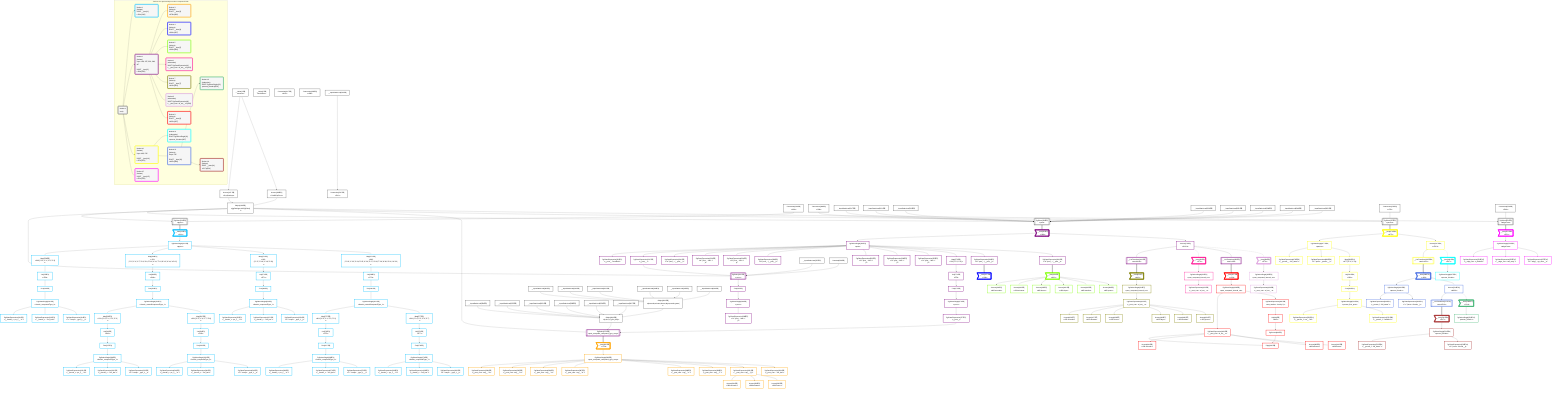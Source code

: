 graph TD
    classDef path fill:#eee,stroke:#000,color:#000
    classDef plan fill:#fff,stroke-width:3px,color:#000
    classDef itemplan fill:#fff,stroke-width:6px,color:#000
    classDef sideeffectplan fill:#f00,stroke-width:6px,color:#000
    classDef bucket fill:#f6f6f6,color:#000,stroke-width:6px,text-align:left


    %% define steps
    __Value3["__Value[3∈0]<br />ᐸcontextᐳ"]:::plan
    __Value5["__Value[5∈0]<br />ᐸrootValueᐳ"]:::plan
    Access197["Access[197∈0]<br />ᐸ3.pgSettingsᐳ"]:::plan
    Access198["Access[198∈0]<br />ᐸ3.withPgClientᐳ"]:::plan
    Object199["Object[199∈0]<br />ᐸ{pgSettings,withPgClient}ᐳ"]:::plan
    Connection200["Connection[200∈0]<br />ᐸ196ᐳ"]:::plan
    PgSelect201[["PgSelect[201∈0]<br />ᐸtypesᐳ"]]:::plan
    __Item202>"__Item[202∈1]<br />ᐸ201ᐳ"]:::itemplan
    PgSelectSingle203["PgSelectSingle[203∈1]<br />ᐸtypesᐳ"]:::plan
    Map558["Map[558∈1]<br />ᐸ203:{”0”:0,”1”:1,”2”:2,”3”:3}ᐳ"]:::plan
    List559["List[559∈1]<br />ᐸ558ᐳ"]:::plan
    First209["First[209∈1]"]:::plan
    PgSelectSingle210["PgSelectSingle[210∈1]<br />ᐸfrmcdc_compoundType_1ᐳ"]:::plan
    PgClassExpression211["PgClassExpression[211∈1]<br />ᐸ__frmcdc_c...pe_1__.”a”ᐳ"]:::plan
    PgClassExpression212["PgClassExpression[212∈1]<br />ᐸ__frmcdc_c....”foo_bar”ᐳ"]:::plan
    PgClassExpression214["PgClassExpression[214∈1]<br />ᐸ”c”.”compo..._type_1__)ᐳ"]:::plan
    Map568["Map[568∈1]<br />ᐸ203:{”0”:5,”1”:6,”2”:7,”3”:8,”4”:9,”5”:10,”6”:11,”7”:12,”8”:13,”9”:14,”10”:15}ᐳ"]:::plan
    List569["List[569∈1]<br />ᐸ568ᐳ"]:::plan
    First220["First[220∈1]"]:::plan
    PgSelectSingle221["PgSelectSingle[221∈1]<br />ᐸfrmcdc_nestedCompoundType_1ᐳ"]:::plan
    Map562["Map[562∈1]<br />ᐸ221:{”0”:0,”1”:1,”2”:2,”3”:3}ᐳ"]:::plan
    List563["List[563∈1]<br />ᐸ562ᐳ"]:::plan
    First227["First[227∈1]"]:::plan
    PgSelectSingle228["PgSelectSingle[228∈1]<br />ᐸfrmcdc_compoundType_1ᐳ"]:::plan
    PgClassExpression229["PgClassExpression[229∈1]<br />ᐸ__frmcdc_c...pe_1__.”a”ᐳ"]:::plan
    PgClassExpression230["PgClassExpression[230∈1]<br />ᐸ__frmcdc_c....”foo_bar”ᐳ"]:::plan
    PgClassExpression232["PgClassExpression[232∈1]<br />ᐸ”c”.”compo..._type_1__)ᐳ"]:::plan
    Map565["Map[565∈1]<br />ᐸ221:{”0”:5,”1”:6,”2”:7,”3”:8}ᐳ"]:::plan
    List566["List[566∈1]<br />ᐸ565ᐳ"]:::plan
    First238["First[238∈1]"]:::plan
    PgSelectSingle239["PgSelectSingle[239∈1]<br />ᐸfrmcdc_compoundType_1ᐳ"]:::plan
    PgClassExpression240["PgClassExpression[240∈1]<br />ᐸ__frmcdc_c...pe_1__.”a”ᐳ"]:::plan
    PgClassExpression241["PgClassExpression[241∈1]<br />ᐸ__frmcdc_c....”foo_bar”ᐳ"]:::plan
    PgClassExpression243["PgClassExpression[243∈1]<br />ᐸ”c”.”compo..._type_1__)ᐳ"]:::plan
    Map571["Map[571∈1]<br />ᐸ203:{”0”:17,”1”:18,”2”:19,”3”:20}ᐳ"]:::plan
    List572["List[572∈1]<br />ᐸ571ᐳ"]:::plan
    First249["First[249∈1]"]:::plan
    PgSelectSingle250["PgSelectSingle[250∈1]<br />ᐸfrmcdc_compoundType_1ᐳ"]:::plan
    PgClassExpression251["PgClassExpression[251∈1]<br />ᐸ__frmcdc_c...pe_1__.”a”ᐳ"]:::plan
    PgClassExpression252["PgClassExpression[252∈1]<br />ᐸ__frmcdc_c....”foo_bar”ᐳ"]:::plan
    PgClassExpression254["PgClassExpression[254∈1]<br />ᐸ”c”.”compo..._type_1__)ᐳ"]:::plan
    Map579["Map[579∈1]<br />ᐸ203:{”0”:22,”1”:23,”2”:24,”3”:25,”4”:26,”5”:27,”6”:28,”7”:29,”8”:30,”9”:31,”10”:32}ᐳ"]:::plan
    List580["List[580∈1]<br />ᐸ579ᐳ"]:::plan
    First260["First[260∈1]"]:::plan
    PgSelectSingle261["PgSelectSingle[261∈1]<br />ᐸfrmcdc_nestedCompoundType_1ᐳ"]:::plan
    Map575["Map[575∈1]<br />ᐸ261:{”0”:0,”1”:1,”2”:2,”3”:3}ᐳ"]:::plan
    List576["List[576∈1]<br />ᐸ575ᐳ"]:::plan
    First267["First[267∈1]"]:::plan
    PgSelectSingle268["PgSelectSingle[268∈1]<br />ᐸfrmcdc_compoundType_1ᐳ"]:::plan
    PgClassExpression269["PgClassExpression[269∈1]<br />ᐸ__frmcdc_c...pe_1__.”a”ᐳ"]:::plan
    PgClassExpression270["PgClassExpression[270∈1]<br />ᐸ__frmcdc_c....”foo_bar”ᐳ"]:::plan
    PgClassExpression272["PgClassExpression[272∈1]<br />ᐸ”c”.”compo..._type_1__)ᐳ"]:::plan
    Map577["Map[577∈1]<br />ᐸ261:{”0”:4,”1”:5,”2”:6,”3”:7}ᐳ"]:::plan
    List578["List[578∈1]<br />ᐸ577ᐳ"]:::plan
    First278["First[278∈1]"]:::plan
    PgSelectSingle279["PgSelectSingle[279∈1]<br />ᐸfrmcdc_compoundType_1ᐳ"]:::plan
    PgClassExpression280["PgClassExpression[280∈1]<br />ᐸ__frmcdc_c...pe_1__.”a”ᐳ"]:::plan
    PgClassExpression281["PgClassExpression[281∈1]<br />ᐸ__frmcdc_c....”foo_bar”ᐳ"]:::plan
    PgClassExpression283["PgClassExpression[283∈1]<br />ᐸ”c”.”compo..._type_1__)ᐳ"]:::plan
    Connection308["Connection[308∈0]<br />ᐸ304ᐳ"]:::plan
    __InputStaticLeaf317["__InputStaticLeaf[317∈0]"]:::plan
    __InputStaticLeaf321["__InputStaticLeaf[321∈0]"]:::plan
    __InputStaticLeaf322["__InputStaticLeaf[322∈0]"]:::plan
    __InputStaticLeaf329["__InputStaticLeaf[329∈0]"]:::plan
    __InputStaticLeaf333["__InputStaticLeaf[333∈0]"]:::plan
    __InputStaticLeaf334["__InputStaticLeaf[334∈0]"]:::plan
    __InputStaticLeaf349["__InputStaticLeaf[349∈0]"]:::plan
    __InputStaticLeaf350["__InputStaticLeaf[350∈0]"]:::plan
    PgSelect309[["PgSelect[309∈0]<br />ᐸpostᐳ"]]:::plan
    __Item310>"__Item[310∈2]<br />ᐸ309ᐳ"]:::itemplan
    PgSelectSingle311["PgSelectSingle[311∈2]<br />ᐸpostᐳ"]:::plan
    PgClassExpression312["PgClassExpression[312∈2]<br />ᐸ__post__.”headline”ᐳ"]:::plan
    PgClassExpression315["PgClassExpression[315∈2]<br />ᐸ__post__ᐳ"]:::plan
    PgClassExpression316["PgClassExpression[316∈2]<br />ᐸ”a”.”post_...(__post__)ᐳ"]:::plan
    PgClassExpression320["PgClassExpression[320∈2]<br />ᐸ”a”.”post_...lder! */<br />)ᐳ"]:::plan
    PgClassExpression324["PgClassExpression[324∈2]<br />ᐸ”a”.”post_...lder! */<br />)ᐳ"]:::plan
    PgClassExpression328["PgClassExpression[328∈2]<br />ᐸ”a”.”post_...(__post__)ᐳ"]:::plan
    PgClassExpression332["PgClassExpression[332∈2]<br />ᐸ”a”.”post_...lder! */<br />)ᐳ"]:::plan
    PgClassExpression336["PgClassExpression[336∈2]<br />ᐸ”a”.”post_...lder! */<br />)ᐳ"]:::plan
    __InputStaticLeaf337["__InputStaticLeaf[337∈0]"]:::plan
    Constant339["Constant[339∈0]"]:::plan
    PgSelect341[["PgSelect[341∈2]<br />ᐸpostᐳ"]]:::plan
    First345["First[345∈2]"]:::plan
    PgSelectSingle346["PgSelectSingle[346∈2]<br />ᐸpostᐳ"]:::plan
    PgClassExpression348["PgClassExpression[348∈2]<br />ᐸ”a”.”post_...lder! */<br />)ᐳ"]:::plan
    PgClassExpression352["PgClassExpression[352∈2]<br />ᐸ”a”.”post_...lder! */<br />)ᐳ"]:::plan
    __InputStaticLeaf354["__InputStaticLeaf[354∈0]"]:::plan
    __InputStaticLeaf355["__InputStaticLeaf[355∈0]"]:::plan
    __InputStaticLeaf356["__InputStaticLeaf[356∈0]"]:::plan
    __InputStaticLeaf358["__InputStaticLeaf[358∈0]"]:::plan
    __InputStaticLeaf359["__InputStaticLeaf[359∈0]"]:::plan
    __InputStaticLeaf361["__InputStaticLeaf[361∈0]"]:::plan
    __InputStaticLeaf362["__InputStaticLeaf[362∈0]"]:::plan
    __InputStaticLeaf363["__InputStaticLeaf[363∈0]"]:::plan
    __InputStaticLeaf364["__InputStaticLeaf[364∈0]"]:::plan
    __InputStaticLeaf365["__InputStaticLeaf[365∈0]"]:::plan
    __InputStaticLeaf366["__InputStaticLeaf[366∈0]"]:::plan
    __InputStaticLeaf367["__InputStaticLeaf[367∈0]"]:::plan
    Object369["Object[369∈0]<br />ᐸ{seconds,minutes,hours,days,months,years}ᐳ"]:::plan
    Object368["Object[368∈0]<br />ᐸ{a,b,c,e,f,g,foo_bar}ᐳ"]:::plan
    Map573["Map[573∈2]<br />ᐸ311:{”0”:3,”1”:4}ᐳ"]:::plan
    List574["List[574∈2]<br />ᐸ573ᐳ"]:::plan
    First375["First[375∈2]"]:::plan
    PgSelectSingle376["PgSelectSingle[376∈2]<br />ᐸpostᐳ"]:::plan
    PgClassExpression377["PgClassExpression[377∈2]<br />ᐸ__post__ᐳ"]:::plan
    PgSelect378[["PgSelect[378∈2]<br />ᐸpost_computed_compound_type_arrayᐳ"]]:::plan
    __Item382>"__Item[382∈3]<br />ᐸ378ᐳ"]:::itemplan
    PgSelectSingle383["PgSelectSingle[383∈3]<br />ᐸpost_computed_compound_type_arrayᐳ"]:::plan
    PgClassExpression384["PgClassExpression[384∈3]<br />ᐸ__post_com...rray__.”a”ᐳ"]:::plan
    PgClassExpression385["PgClassExpression[385∈3]<br />ᐸ__post_com...rray__.”b”ᐳ"]:::plan
    PgClassExpression386["PgClassExpression[386∈3]<br />ᐸ__post_com...rray__.”c”ᐳ"]:::plan
    PgClassExpression387["PgClassExpression[387∈3]<br />ᐸ__post_com...rray__.”d”ᐳ"]:::plan
    PgClassExpression388["PgClassExpression[388∈3]<br />ᐸ__post_com...rray__.”e”ᐳ"]:::plan
    PgClassExpression389["PgClassExpression[389∈3]<br />ᐸ__post_com...rray__.”f”ᐳ"]:::plan
    PgClassExpression390["PgClassExpression[390∈3]<br />ᐸ__post_com...rray__.”g”ᐳ"]:::plan
    Access391["Access[391∈3]<br />ᐸ390.secondsᐳ"]:::plan
    Access392["Access[392∈3]<br />ᐸ390.minutesᐳ"]:::plan
    Access393["Access[393∈3]<br />ᐸ390.hoursᐳ"]:::plan
    PgClassExpression394["PgClassExpression[394∈3]<br />ᐸ__post_com....”foo_bar”ᐳ"]:::plan
    PgClassExpression396["PgClassExpression[396∈2]<br />ᐸ”a”.”post_...(__post__)ᐳ"]:::plan
    __Item397>"__Item[397∈4]<br />ᐸ396ᐳ"]:::itemplan
    PgClassExpression399["PgClassExpression[399∈2]<br />ᐸ”a”.”post_...(__post__)ᐳ"]:::plan
    __Item400>"__Item[400∈5]<br />ᐸ399ᐳ"]:::itemplan
    Access401["Access[401∈5]<br />ᐸ400.secondsᐳ"]:::plan
    Access402["Access[402∈5]<br />ᐸ400.minutesᐳ"]:::plan
    Access403["Access[403∈5]<br />ᐸ400.hoursᐳ"]:::plan
    Access404["Access[404∈5]<br />ᐸ400.daysᐳ"]:::plan
    Access405["Access[405∈5]<br />ᐸ400.monthsᐳ"]:::plan
    Access406["Access[406∈5]<br />ᐸ400.yearsᐳ"]:::plan
    Connection417["Connection[417∈0]<br />ᐸ413ᐳ"]:::plan
    Access570["Access[570∈2]<br />ᐸ310.0ᐳ"]:::plan
    __ListTransform419[["__ListTransform[419∈2]<br />ᐸeach:418ᐳ"]]:::plan
    __Item420>"__Item[420∈6]<br />ᐸ570ᐳ"]:::itemplan
    PgSelectSingle421["PgSelectSingle[421∈6]<br />ᐸpost_computed_interval_setᐳ"]:::plan
    PgClassExpression422["PgClassExpression[422∈6]<br />ᐸ__post_com...al_set__.vᐳ"]:::plan
    __Item423>"__Item[423∈7]<br />ᐸ419ᐳ"]:::itemplan
    PgSelectSingle424["PgSelectSingle[424∈7]<br />ᐸpost_computed_interval_setᐳ"]:::plan
    PgClassExpression425["PgClassExpression[425∈7]<br />ᐸ__post_com...al_set__.vᐳ"]:::plan
    Access426["Access[426∈7]<br />ᐸ425.secondsᐳ"]:::plan
    Access427["Access[427∈7]<br />ᐸ425.minutesᐳ"]:::plan
    Access428["Access[428∈7]<br />ᐸ425.hoursᐳ"]:::plan
    Access429["Access[429∈7]<br />ᐸ425.daysᐳ"]:::plan
    Access430["Access[430∈7]<br />ᐸ425.monthsᐳ"]:::plan
    Access431["Access[431∈7]<br />ᐸ425.yearsᐳ"]:::plan
    __ListTransform433[["__ListTransform[433∈2]<br />ᐸeach:432ᐳ"]]:::plan
    __Item434>"__Item[434∈8]<br />ᐸ570ᐳ"]:::itemplan
    PgSelectSingle435["PgSelectSingle[435∈8]<br />ᐸpost_computed_interval_setᐳ"]:::plan
    PgClassExpression436["PgClassExpression[436∈8]<br />ᐸ__post_com...al_set__.vᐳ"]:::plan
    __Item437>"__Item[437∈9]<br />ᐸ433ᐳ"]:::itemplan
    PgSelectSingle438["PgSelectSingle[438∈9]<br />ᐸpost_computed_interval_setᐳ"]:::plan
    PgClassExpression439["PgClassExpression[439∈9]<br />ᐸ__post_com...al_set__.vᐳ"]:::plan
    PgClassExpression445["PgClassExpression[445∈9]<br />ᐸrow_number...tion by 1)ᐳ"]:::plan
    List446["List[446∈9]<br />ᐸ445ᐳ"]:::plan
    PgCursor444["PgCursor[444∈9]"]:::plan
    Edge440["Edge[440∈9]"]:::plan
    Access441["Access[441∈9]<br />ᐸ439.secondsᐳ"]:::plan
    Access442["Access[442∈9]<br />ᐸ439.minutesᐳ"]:::plan
    Access443["Access[443∈9]<br />ᐸ439.hoursᐳ"]:::plan
    Connection474["Connection[474∈0]<br />ᐸ470ᐳ"]:::plan
    PgSelect475[["PgSelect[475∈0]<br />ᐸpersonᐳ"]]:::plan
    __Item476>"__Item[476∈10]<br />ᐸ475ᐳ"]:::itemplan
    PgSelectSingle477["PgSelectSingle[477∈10]<br />ᐸpersonᐳ"]:::plan
    PgClassExpression478["PgClassExpression[478∈10]<br />ᐸ__person__...full_name”ᐳ"]:::plan
    PgClassExpression480["PgClassExpression[480∈10]<br />ᐸ”c”.”perso..._person__)ᐳ"]:::plan
    Connection493["Connection[493∈0]<br />ᐸ489ᐳ"]:::plan
    Access567["Access[567∈10]<br />ᐸ476.2ᐳ"]:::plan
    __ListTransform495[["__ListTransform[495∈10]<br />ᐸeach:494ᐳ"]]:::plan
    __Item496>"__Item[496∈11]<br />ᐸ567ᐳ"]:::itemplan
    PgSelectSingle497["PgSelectSingle[497∈11]<br />ᐸperson_friendsᐳ"]:::plan
    __Item498>"__Item[498∈12]<br />ᐸ495ᐳ"]:::itemplan
    PgSelectSingle499["PgSelectSingle[499∈12]<br />ᐸperson_friendsᐳ"]:::plan
    PgClassExpression500["PgClassExpression[500∈12]<br />ᐸ__person_f...full_name”ᐳ"]:::plan
    PgClassExpression502["PgClassExpression[502∈12]<br />ᐸ”c”.”perso...friends__)ᐳ"]:::plan
    __InputStaticLeaf503["__InputStaticLeaf[503∈0]"]:::plan
    Connection515["Connection[515∈0]<br />ᐸ511ᐳ"]:::plan
    Access564["Access[564∈12]<br />ᐸ498.0ᐳ"]:::plan
    __ListTransform517[["__ListTransform[517∈12]<br />ᐸeach:516ᐳ"]]:::plan
    __Item518>"__Item[518∈13]<br />ᐸ564ᐳ"]:::itemplan
    PgSelectSingle519["PgSelectSingle[519∈13]<br />ᐸperson_friendsᐳ"]:::plan
    __Item520>"__Item[520∈14]<br />ᐸ517ᐳ"]:::itemplan
    PgSelectSingle521["PgSelectSingle[521∈14]<br />ᐸperson_friendsᐳ"]:::plan
    PgClassExpression522["PgClassExpression[522∈14]<br />ᐸ__person_f...full_name”ᐳ"]:::plan
    PgClassExpression524["PgClassExpression[524∈14]<br />ᐸ”c”.”perso...friends__)ᐳ"]:::plan
    Map560["Map[560∈10]<br />ᐸ477:{”0”:0,”1”:1}ᐳ"]:::plan
    List561["List[561∈10]<br />ᐸ560ᐳ"]:::plan
    First530["First[530∈10]"]:::plan
    PgSelectSingle531["PgSelectSingle[531∈10]<br />ᐸperson_first_postᐳ"]:::plan
    PgClassExpression532["PgClassExpression[532∈10]<br />ᐸ__person_f...ost__.”id”ᐳ"]:::plan
    PgClassExpression533["PgClassExpression[533∈10]<br />ᐸ__person_f...”headline”ᐳ"]:::plan
    Connection550["Connection[550∈0]<br />ᐸ546ᐳ"]:::plan
    PgSelect551[["PgSelect[551∈0]<br />ᐸedgeCaseᐳ"]]:::plan
    __Item552>"__Item[552∈15]<br />ᐸ551ᐳ"]:::itemplan
    PgSelectSingle553["PgSelectSingle[553∈15]<br />ᐸedgeCaseᐳ"]:::plan
    PgClassExpression554["PgClassExpression[554∈15]<br />ᐸ__edge_cas...s_default”ᐳ"]:::plan
    PgClassExpression555["PgClassExpression[555∈15]<br />ᐸ__edge_cas...cast_easy”ᐳ"]:::plan
    PgClassExpression557["PgClassExpression[557∈15]<br />ᐸ”c”.”edge_...ge_case__)ᐳ"]:::plan

    %% plan dependencies
    __Value3 --> Access197
    __Value3 --> Access198
    Access197 & Access198 --> Object199
    Object199 & Connection200 --> PgSelect201
    PgSelect201 ==> __Item202
    __Item202 --> PgSelectSingle203
    PgSelectSingle203 --> Map558
    Map558 --> List559
    List559 --> First209
    First209 --> PgSelectSingle210
    PgSelectSingle210 --> PgClassExpression211
    PgSelectSingle210 --> PgClassExpression212
    PgSelectSingle210 --> PgClassExpression214
    PgSelectSingle203 --> Map568
    Map568 --> List569
    List569 --> First220
    First220 --> PgSelectSingle221
    PgSelectSingle221 --> Map562
    Map562 --> List563
    List563 --> First227
    First227 --> PgSelectSingle228
    PgSelectSingle228 --> PgClassExpression229
    PgSelectSingle228 --> PgClassExpression230
    PgSelectSingle228 --> PgClassExpression232
    PgSelectSingle221 --> Map565
    Map565 --> List566
    List566 --> First238
    First238 --> PgSelectSingle239
    PgSelectSingle239 --> PgClassExpression240
    PgSelectSingle239 --> PgClassExpression241
    PgSelectSingle239 --> PgClassExpression243
    PgSelectSingle203 --> Map571
    Map571 --> List572
    List572 --> First249
    First249 --> PgSelectSingle250
    PgSelectSingle250 --> PgClassExpression251
    PgSelectSingle250 --> PgClassExpression252
    PgSelectSingle250 --> PgClassExpression254
    PgSelectSingle203 --> Map579
    Map579 --> List580
    List580 --> First260
    First260 --> PgSelectSingle261
    PgSelectSingle261 --> Map575
    Map575 --> List576
    List576 --> First267
    First267 --> PgSelectSingle268
    PgSelectSingle268 --> PgClassExpression269
    PgSelectSingle268 --> PgClassExpression270
    PgSelectSingle268 --> PgClassExpression272
    PgSelectSingle261 --> Map577
    Map577 --> List578
    List578 --> First278
    First278 --> PgSelectSingle279
    PgSelectSingle279 --> PgClassExpression280
    PgSelectSingle279 --> PgClassExpression281
    PgSelectSingle279 --> PgClassExpression283
    Object199 & Connection308 & __InputStaticLeaf317 & __InputStaticLeaf321 & __InputStaticLeaf322 & __InputStaticLeaf329 & __InputStaticLeaf333 & __InputStaticLeaf334 & __InputStaticLeaf349 & __InputStaticLeaf350 --> PgSelect309
    PgSelect309 ==> __Item310
    __Item310 --> PgSelectSingle311
    PgSelectSingle311 --> PgClassExpression312
    PgSelectSingle311 --> PgClassExpression315
    PgSelectSingle311 --> PgClassExpression316
    PgSelectSingle311 --> PgClassExpression320
    PgSelectSingle311 --> PgClassExpression324
    PgSelectSingle311 --> PgClassExpression328
    PgSelectSingle311 --> PgClassExpression332
    PgSelectSingle311 --> PgClassExpression336
    Object199 & PgClassExpression315 & __InputStaticLeaf337 & Constant339 --> PgSelect341
    PgSelect341 --> First345
    First345 --> PgSelectSingle346
    PgSelectSingle346 --> PgClassExpression348
    PgSelectSingle311 --> PgClassExpression352
    __InputStaticLeaf361 & __InputStaticLeaf362 & __InputStaticLeaf363 & __InputStaticLeaf364 & __InputStaticLeaf365 & __InputStaticLeaf366 --> Object369
    __InputStaticLeaf354 & __InputStaticLeaf355 & __InputStaticLeaf356 & __InputStaticLeaf358 & __InputStaticLeaf359 & Object369 & __InputStaticLeaf367 --> Object368
    PgSelectSingle311 --> Map573
    Map573 --> List574
    List574 --> First375
    First375 --> PgSelectSingle376
    PgSelectSingle376 --> PgClassExpression377
    Object199 & PgClassExpression377 & Object368 --> PgSelect378
    PgSelect378 ==> __Item382
    __Item382 --> PgSelectSingle383
    PgSelectSingle383 --> PgClassExpression384
    PgSelectSingle383 --> PgClassExpression385
    PgSelectSingle383 --> PgClassExpression386
    PgSelectSingle383 --> PgClassExpression387
    PgSelectSingle383 --> PgClassExpression388
    PgSelectSingle383 --> PgClassExpression389
    PgSelectSingle383 --> PgClassExpression390
    PgClassExpression390 --> Access391
    PgClassExpression390 --> Access392
    PgClassExpression390 --> Access393
    PgSelectSingle383 --> PgClassExpression394
    PgSelectSingle311 --> PgClassExpression396
    PgClassExpression396 ==> __Item397
    PgSelectSingle311 --> PgClassExpression399
    PgClassExpression399 ==> __Item400
    __Item400 --> Access401
    __Item400 --> Access402
    __Item400 --> Access403
    __Item400 --> Access404
    __Item400 --> Access405
    __Item400 --> Access406
    __Item310 --> Access570
    Access570 --> __ListTransform419
    Access570 -.-> __Item420
    __Item420 --> PgSelectSingle421
    PgSelectSingle421 --> PgClassExpression422
    __ListTransform419 ==> __Item423
    __Item423 --> PgSelectSingle424
    PgSelectSingle424 --> PgClassExpression425
    PgClassExpression425 --> Access426
    PgClassExpression425 --> Access427
    PgClassExpression425 --> Access428
    PgClassExpression425 --> Access429
    PgClassExpression425 --> Access430
    PgClassExpression425 --> Access431
    Access570 --> __ListTransform433
    Access570 -.-> __Item434
    __Item434 --> PgSelectSingle435
    PgSelectSingle435 --> PgClassExpression436
    __ListTransform433 ==> __Item437
    __Item437 --> PgSelectSingle438
    PgSelectSingle438 --> PgClassExpression439
    PgSelectSingle438 --> PgClassExpression445
    PgClassExpression445 --> List446
    List446 --> PgCursor444
    PgClassExpression439 & PgCursor444 --> Edge440
    PgClassExpression439 --> Access441
    PgClassExpression439 --> Access442
    PgClassExpression439 --> Access443
    Object199 & Connection474 --> PgSelect475
    PgSelect475 ==> __Item476
    __Item476 --> PgSelectSingle477
    PgSelectSingle477 --> PgClassExpression478
    PgSelectSingle477 --> PgClassExpression480
    __Item476 --> Access567
    Access567 --> __ListTransform495
    Access567 -.-> __Item496
    __Item496 --> PgSelectSingle497
    __ListTransform495 ==> __Item498
    __Item498 --> PgSelectSingle499
    PgSelectSingle499 --> PgClassExpression500
    PgSelectSingle499 --> PgClassExpression502
    __InputStaticLeaf503 --> Connection515
    __Item498 --> Access564
    Access564 --> __ListTransform517
    Access564 -.-> __Item518
    __Item518 --> PgSelectSingle519
    __ListTransform517 ==> __Item520
    __Item520 --> PgSelectSingle521
    PgSelectSingle521 --> PgClassExpression522
    PgSelectSingle521 --> PgClassExpression524
    PgSelectSingle477 --> Map560
    Map560 --> List561
    List561 --> First530
    First530 --> PgSelectSingle531
    PgSelectSingle531 --> PgClassExpression532
    PgSelectSingle531 --> PgClassExpression533
    Object199 & Connection550 --> PgSelect551
    PgSelect551 ==> __Item552
    __Item552 --> PgSelectSingle553
    PgSelectSingle553 --> PgClassExpression554
    PgSelectSingle553 --> PgClassExpression555
    PgSelectSingle553 --> PgClassExpression557

    subgraph "Buckets for queries/v4/procedure-computed-fields"
    Bucket0("Bucket 0<br />(root)"):::bucket
    classDef bucket0 stroke:#696969
    class Bucket0,__Value3,__Value5,Access197,Access198,Object199,Connection200,PgSelect201,Connection308,PgSelect309,__InputStaticLeaf317,__InputStaticLeaf321,__InputStaticLeaf322,__InputStaticLeaf329,__InputStaticLeaf333,__InputStaticLeaf334,__InputStaticLeaf337,Constant339,__InputStaticLeaf349,__InputStaticLeaf350,__InputStaticLeaf354,__InputStaticLeaf355,__InputStaticLeaf356,__InputStaticLeaf358,__InputStaticLeaf359,__InputStaticLeaf361,__InputStaticLeaf362,__InputStaticLeaf363,__InputStaticLeaf364,__InputStaticLeaf365,__InputStaticLeaf366,__InputStaticLeaf367,Object368,Object369,Connection417,Connection474,PgSelect475,Connection493,__InputStaticLeaf503,Connection515,Connection550,PgSelect551 bucket0
    Bucket1("Bucket 1<br />(listItem)<br />ROOT __Item{1}ᐸ201ᐳ[202]"):::bucket
    classDef bucket1 stroke:#00bfff
    class Bucket1,__Item202,PgSelectSingle203,First209,PgSelectSingle210,PgClassExpression211,PgClassExpression212,PgClassExpression214,First220,PgSelectSingle221,First227,PgSelectSingle228,PgClassExpression229,PgClassExpression230,PgClassExpression232,First238,PgSelectSingle239,PgClassExpression240,PgClassExpression241,PgClassExpression243,First249,PgSelectSingle250,PgClassExpression251,PgClassExpression252,PgClassExpression254,First260,PgSelectSingle261,First267,PgSelectSingle268,PgClassExpression269,PgClassExpression270,PgClassExpression272,First278,PgSelectSingle279,PgClassExpression280,PgClassExpression281,PgClassExpression283,Map558,List559,Map562,List563,Map565,List566,Map568,List569,Map571,List572,Map575,List576,Map577,List578,Map579,List580 bucket1
    Bucket2("Bucket 2<br />(listItem)<br />Deps: 199, 337, 339, 368, 417<br /><br />ROOT __Item{2}ᐸ309ᐳ[310]"):::bucket
    classDef bucket2 stroke:#7f007f
    class Bucket2,__Item310,PgSelectSingle311,PgClassExpression312,PgClassExpression315,PgClassExpression316,PgClassExpression320,PgClassExpression324,PgClassExpression328,PgClassExpression332,PgClassExpression336,PgSelect341,First345,PgSelectSingle346,PgClassExpression348,PgClassExpression352,First375,PgSelectSingle376,PgClassExpression377,PgSelect378,PgClassExpression396,PgClassExpression399,__ListTransform419,__ListTransform433,Access570,Map573,List574 bucket2
    Bucket3("Bucket 3<br />(listItem)<br />ROOT __Item{3}ᐸ378ᐳ[382]"):::bucket
    classDef bucket3 stroke:#ffa500
    class Bucket3,__Item382,PgSelectSingle383,PgClassExpression384,PgClassExpression385,PgClassExpression386,PgClassExpression387,PgClassExpression388,PgClassExpression389,PgClassExpression390,Access391,Access392,Access393,PgClassExpression394 bucket3
    Bucket4("Bucket 4<br />(listItem)<br />ROOT __Item{4}ᐸ396ᐳ[397]"):::bucket
    classDef bucket4 stroke:#0000ff
    class Bucket4,__Item397 bucket4
    Bucket5("Bucket 5<br />(listItem)<br />ROOT __Item{5}ᐸ399ᐳ[400]"):::bucket
    classDef bucket5 stroke:#7fff00
    class Bucket5,__Item400,Access401,Access402,Access403,Access404,Access405,Access406 bucket5
    Bucket6("Bucket 6<br />(subroutine)<br />ROOT PgClassExpression{6}ᐸ__post_com...al_set__.vᐳ[422]"):::bucket
    classDef bucket6 stroke:#ff1493
    class Bucket6,__Item420,PgSelectSingle421,PgClassExpression422 bucket6
    Bucket7("Bucket 7<br />(listItem)<br />ROOT __Item{7}ᐸ419ᐳ[423]"):::bucket
    classDef bucket7 stroke:#808000
    class Bucket7,__Item423,PgSelectSingle424,PgClassExpression425,Access426,Access427,Access428,Access429,Access430,Access431 bucket7
    Bucket8("Bucket 8<br />(subroutine)<br />ROOT PgClassExpression{8}ᐸ__post_com...al_set__.vᐳ[436]"):::bucket
    classDef bucket8 stroke:#dda0dd
    class Bucket8,__Item434,PgSelectSingle435,PgClassExpression436 bucket8
    Bucket9("Bucket 9<br />(listItem)<br />ROOT __Item{9}ᐸ433ᐳ[437]"):::bucket
    classDef bucket9 stroke:#ff0000
    class Bucket9,__Item437,PgSelectSingle438,PgClassExpression439,Edge440,Access441,Access442,Access443,PgCursor444,PgClassExpression445,List446 bucket9
    Bucket10("Bucket 10<br />(listItem)<br />Deps: 493, 515<br /><br />ROOT __Item{10}ᐸ475ᐳ[476]"):::bucket
    classDef bucket10 stroke:#ffff00
    class Bucket10,__Item476,PgSelectSingle477,PgClassExpression478,PgClassExpression480,__ListTransform495,First530,PgSelectSingle531,PgClassExpression532,PgClassExpression533,Map560,List561,Access567 bucket10
    Bucket11("Bucket 11<br />(subroutine)<br />ROOT PgSelectSingle{11}ᐸperson_friendsᐳ[497]"):::bucket
    classDef bucket11 stroke:#00ffff
    class Bucket11,__Item496,PgSelectSingle497 bucket11
    Bucket12("Bucket 12<br />(listItem)<br />Deps: 515<br /><br />ROOT __Item{12}ᐸ495ᐳ[498]"):::bucket
    classDef bucket12 stroke:#4169e1
    class Bucket12,__Item498,PgSelectSingle499,PgClassExpression500,PgClassExpression502,__ListTransform517,Access564 bucket12
    Bucket13("Bucket 13<br />(subroutine)<br />ROOT PgSelectSingle{13}ᐸperson_friendsᐳ[519]"):::bucket
    classDef bucket13 stroke:#3cb371
    class Bucket13,__Item518,PgSelectSingle519 bucket13
    Bucket14("Bucket 14<br />(listItem)<br />ROOT __Item{14}ᐸ517ᐳ[520]"):::bucket
    classDef bucket14 stroke:#a52a2a
    class Bucket14,__Item520,PgSelectSingle521,PgClassExpression522,PgClassExpression524 bucket14
    Bucket15("Bucket 15<br />(listItem)<br />ROOT __Item{15}ᐸ551ᐳ[552]"):::bucket
    classDef bucket15 stroke:#ff00ff
    class Bucket15,__Item552,PgSelectSingle553,PgClassExpression554,PgClassExpression555,PgClassExpression557 bucket15
    Bucket0 --> Bucket1 & Bucket2 & Bucket10 & Bucket15
    Bucket2 --> Bucket3 & Bucket4 & Bucket5 & Bucket6 & Bucket7 & Bucket8 & Bucket9
    Bucket10 --> Bucket11 & Bucket12
    Bucket12 --> Bucket13 & Bucket14
    end